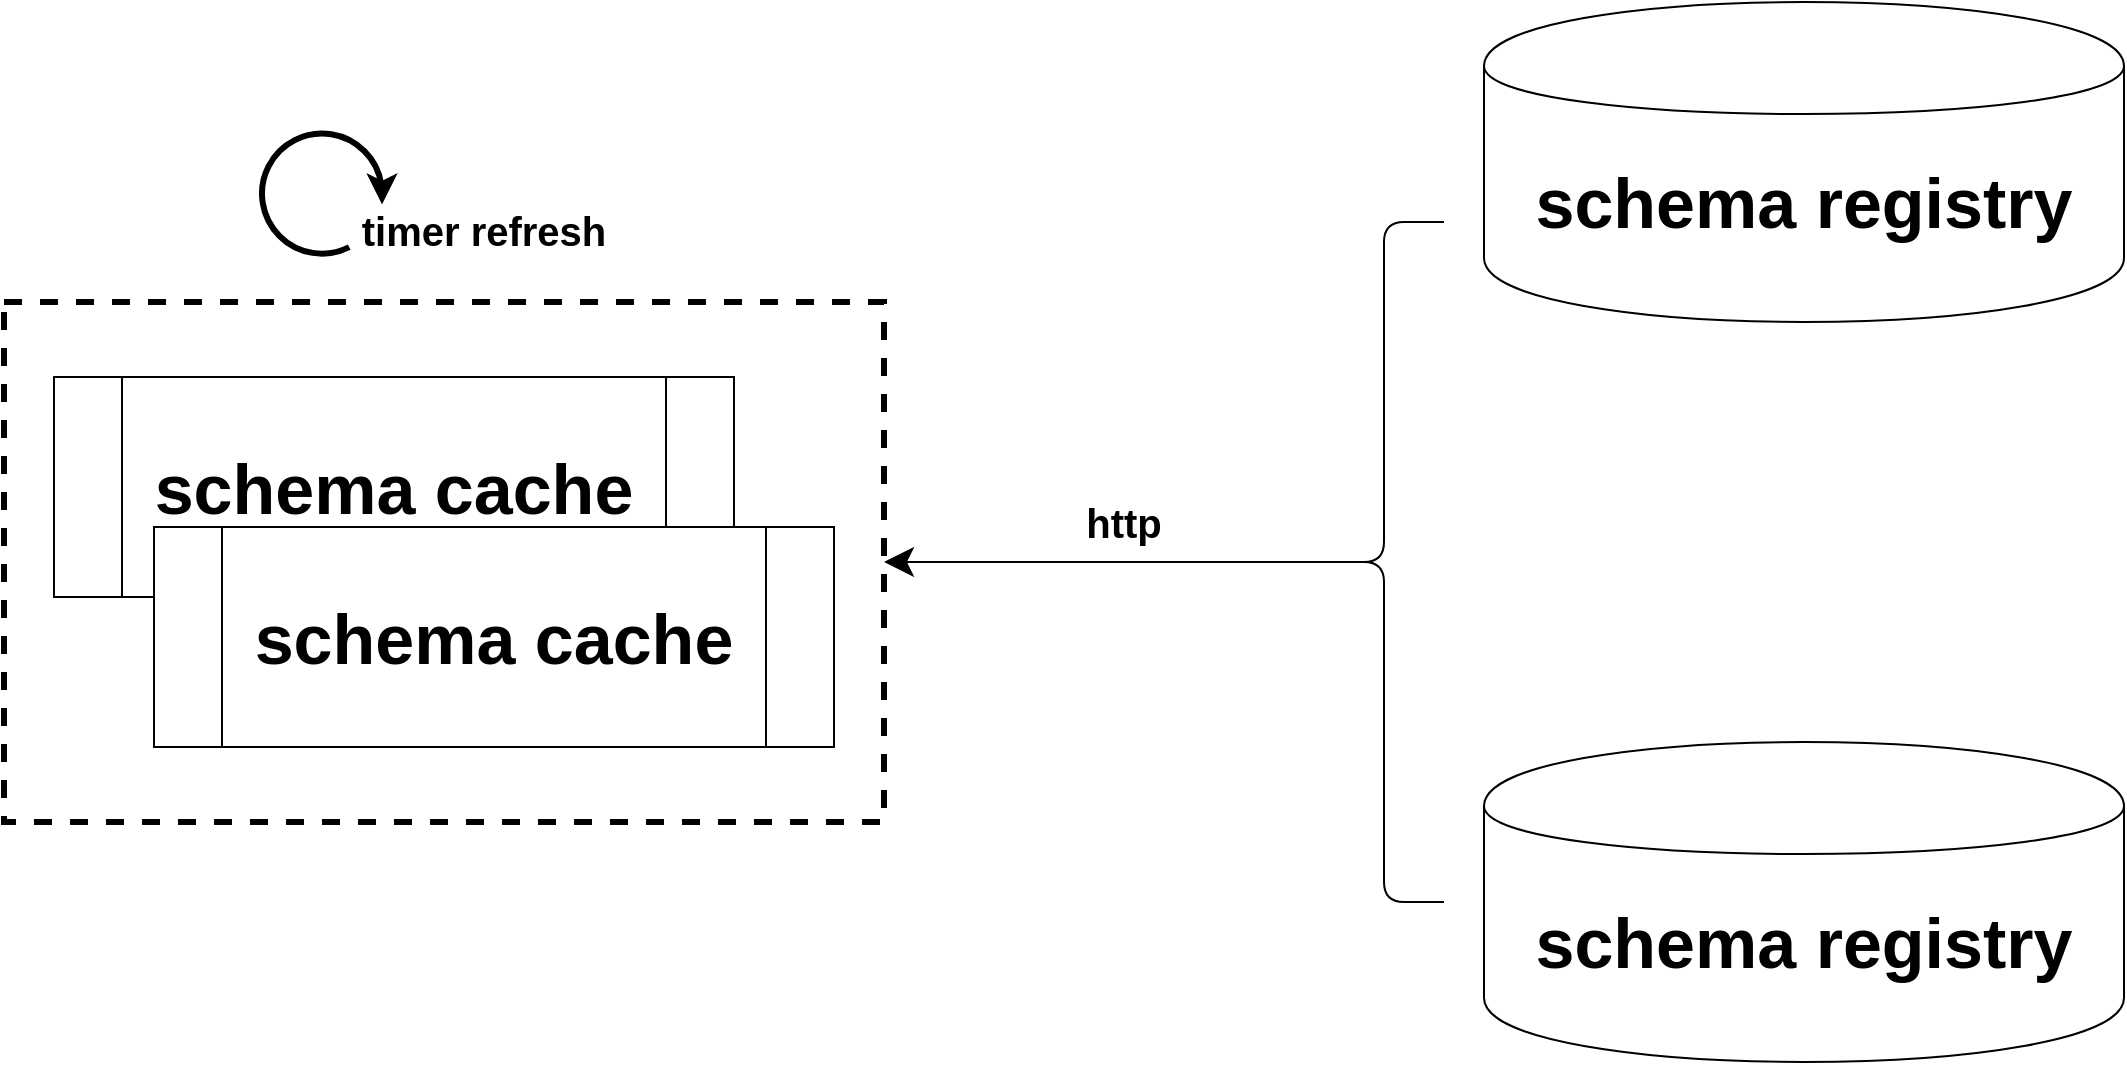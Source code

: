 <mxfile version="12.3.9" type="github" pages="1"><diagram id="TxhqHdVwk1Barlt_jaPI" name="第 1 页"><mxGraphModel dx="1673" dy="908" grid="1" gridSize="10" guides="1" tooltips="1" connect="1" arrows="1" fold="1" page="1" pageScale="1" pageWidth="3000" pageHeight="2000" math="0" shadow="0"><root><mxCell id="0"/><mxCell id="1" parent="0"/><mxCell id="F-aYy5Dms34Ve6fNf_7F-1" value="&lt;span style=&quot;font-size: 35px&quot;&gt;&lt;b&gt;schema registry&lt;/b&gt;&lt;/span&gt;" style="shape=cylinder;whiteSpace=wrap;html=1;boundedLbl=1;backgroundOutline=1;" vertex="1" parent="1"><mxGeometry x="2310" y="210" width="320" height="160" as="geometry"/></mxCell><mxCell id="F-aYy5Dms34Ve6fNf_7F-3" value="&lt;span style=&quot;font-size: 35px&quot;&gt;&lt;b&gt;schema registry&lt;/b&gt;&lt;/span&gt;" style="shape=cylinder;whiteSpace=wrap;html=1;boundedLbl=1;backgroundOutline=1;" vertex="1" parent="1"><mxGeometry x="2310" y="580" width="320" height="160" as="geometry"/></mxCell><mxCell id="F-aYy5Dms34Ve6fNf_7F-4" value="" style="shape=curlyBracket;whiteSpace=wrap;html=1;rounded=1;" vertex="1" parent="1"><mxGeometry x="2230" y="320" width="60" height="340" as="geometry"/></mxCell><mxCell id="F-aYy5Dms34Ve6fNf_7F-8" value="" style="endArrow=classic;html=1;exitX=0.1;exitY=0.5;exitDx=0;exitDy=0;exitPerimeter=0;entryX=1;entryY=0.5;entryDx=0;entryDy=0;strokeWidth=1;endSize=12;" edge="1" parent="1" source="F-aYy5Dms34Ve6fNf_7F-4" target="F-aYy5Dms34Ve6fNf_7F-9"><mxGeometry width="50" height="50" relative="1" as="geometry"><mxPoint x="2080" y="790" as="sourcePoint"/><mxPoint x="2050" y="500" as="targetPoint"/></mxGeometry></mxCell><mxCell id="F-aYy5Dms34Ve6fNf_7F-10" value="" style="group" vertex="1" connectable="0" parent="1"><mxGeometry x="1570" y="360" width="440" height="260" as="geometry"/></mxCell><mxCell id="F-aYy5Dms34Ve6fNf_7F-9" value="" style="rounded=0;whiteSpace=wrap;html=1;fillColor=none;dashed=1;strokeWidth=3;" vertex="1" parent="F-aYy5Dms34Ve6fNf_7F-10"><mxGeometry width="440" height="260" as="geometry"/></mxCell><mxCell id="F-aYy5Dms34Ve6fNf_7F-7" value="" style="group" vertex="1" connectable="0" parent="F-aYy5Dms34Ve6fNf_7F-10"><mxGeometry x="25" y="37.5" width="390" height="185" as="geometry"/></mxCell><mxCell id="F-aYy5Dms34Ve6fNf_7F-5" value="&lt;font style=&quot;font-size: 35px&quot;&gt;&lt;b&gt;schema cache&lt;/b&gt;&lt;/font&gt;" style="shape=process;whiteSpace=wrap;html=1;backgroundOutline=1;" vertex="1" parent="F-aYy5Dms34Ve6fNf_7F-7"><mxGeometry width="340" height="110" as="geometry"/></mxCell><mxCell id="F-aYy5Dms34Ve6fNf_7F-6" value="&lt;font style=&quot;font-size: 35px&quot;&gt;&lt;b&gt;schema cache&lt;/b&gt;&lt;/font&gt;" style="shape=process;whiteSpace=wrap;html=1;backgroundOutline=1;" vertex="1" parent="F-aYy5Dms34Ve6fNf_7F-7"><mxGeometry x="50" y="75" width="340" height="110" as="geometry"/></mxCell><mxCell id="F-aYy5Dms34Ve6fNf_7F-16" value="" style="group" vertex="1" connectable="0" parent="1"><mxGeometry x="1700" y="270" width="195" height="88" as="geometry"/></mxCell><mxCell id="F-aYy5Dms34Ve6fNf_7F-13" value="" style="group;rotation=45;" vertex="1" connectable="0" parent="F-aYy5Dms34Ve6fNf_7F-16"><mxGeometry width="70" height="88" as="geometry"/></mxCell><mxCell id="F-aYy5Dms34Ve6fNf_7F-15" value="" style="group" vertex="1" connectable="0" parent="F-aYy5Dms34Ve6fNf_7F-13"><mxGeometry x="-1" y="5.8" width="60" height="60" as="geometry"/></mxCell><mxCell id="F-aYy5Dms34Ve6fNf_7F-11" value="" style="verticalLabelPosition=bottom;verticalAlign=top;html=1;shape=mxgraph.basic.arc;startAngle=0.3;endAngle=0.1;strokeWidth=3;fillColor=none;rotation=45;" vertex="1" parent="F-aYy5Dms34Ve6fNf_7F-15"><mxGeometry width="60" height="60" as="geometry"/></mxCell><mxCell id="F-aYy5Dms34Ve6fNf_7F-12" value="" style="endArrow=classic;html=1;exitX=0.771;exitY=0.09;exitDx=0;exitDy=0;exitPerimeter=0;strokeWidth=3;" edge="1" parent="F-aYy5Dms34Ve6fNf_7F-15"><mxGeometry width="50" height="50" relative="1" as="geometry"><mxPoint x="59.4" y="23.4" as="sourcePoint"/><mxPoint x="60" y="35.4" as="targetPoint"/><Array as="points"><mxPoint x="60" y="27.0"/></Array></mxGeometry></mxCell><mxCell id="F-aYy5Dms34Ve6fNf_7F-14" value="&lt;b&gt;&lt;font style=&quot;font-size: 20px&quot;&gt;timer refresh&lt;/font&gt;&lt;/b&gt;" style="text;html=1;strokeColor=none;fillColor=none;align=center;verticalAlign=middle;whiteSpace=wrap;rounded=0;" vertex="1" parent="F-aYy5Dms34Ve6fNf_7F-16"><mxGeometry x="25" y="34" width="170" height="40" as="geometry"/></mxCell><mxCell id="F-aYy5Dms34Ve6fNf_7F-17" value="&lt;font size=&quot;1&quot;&gt;&lt;b style=&quot;font-size: 20px&quot;&gt;http&lt;/b&gt;&lt;/font&gt;" style="text;html=1;strokeColor=none;fillColor=none;align=center;verticalAlign=middle;whiteSpace=wrap;rounded=0;" vertex="1" parent="1"><mxGeometry x="2080" y="460" width="100" height="20" as="geometry"/></mxCell></root></mxGraphModel></diagram></mxfile>